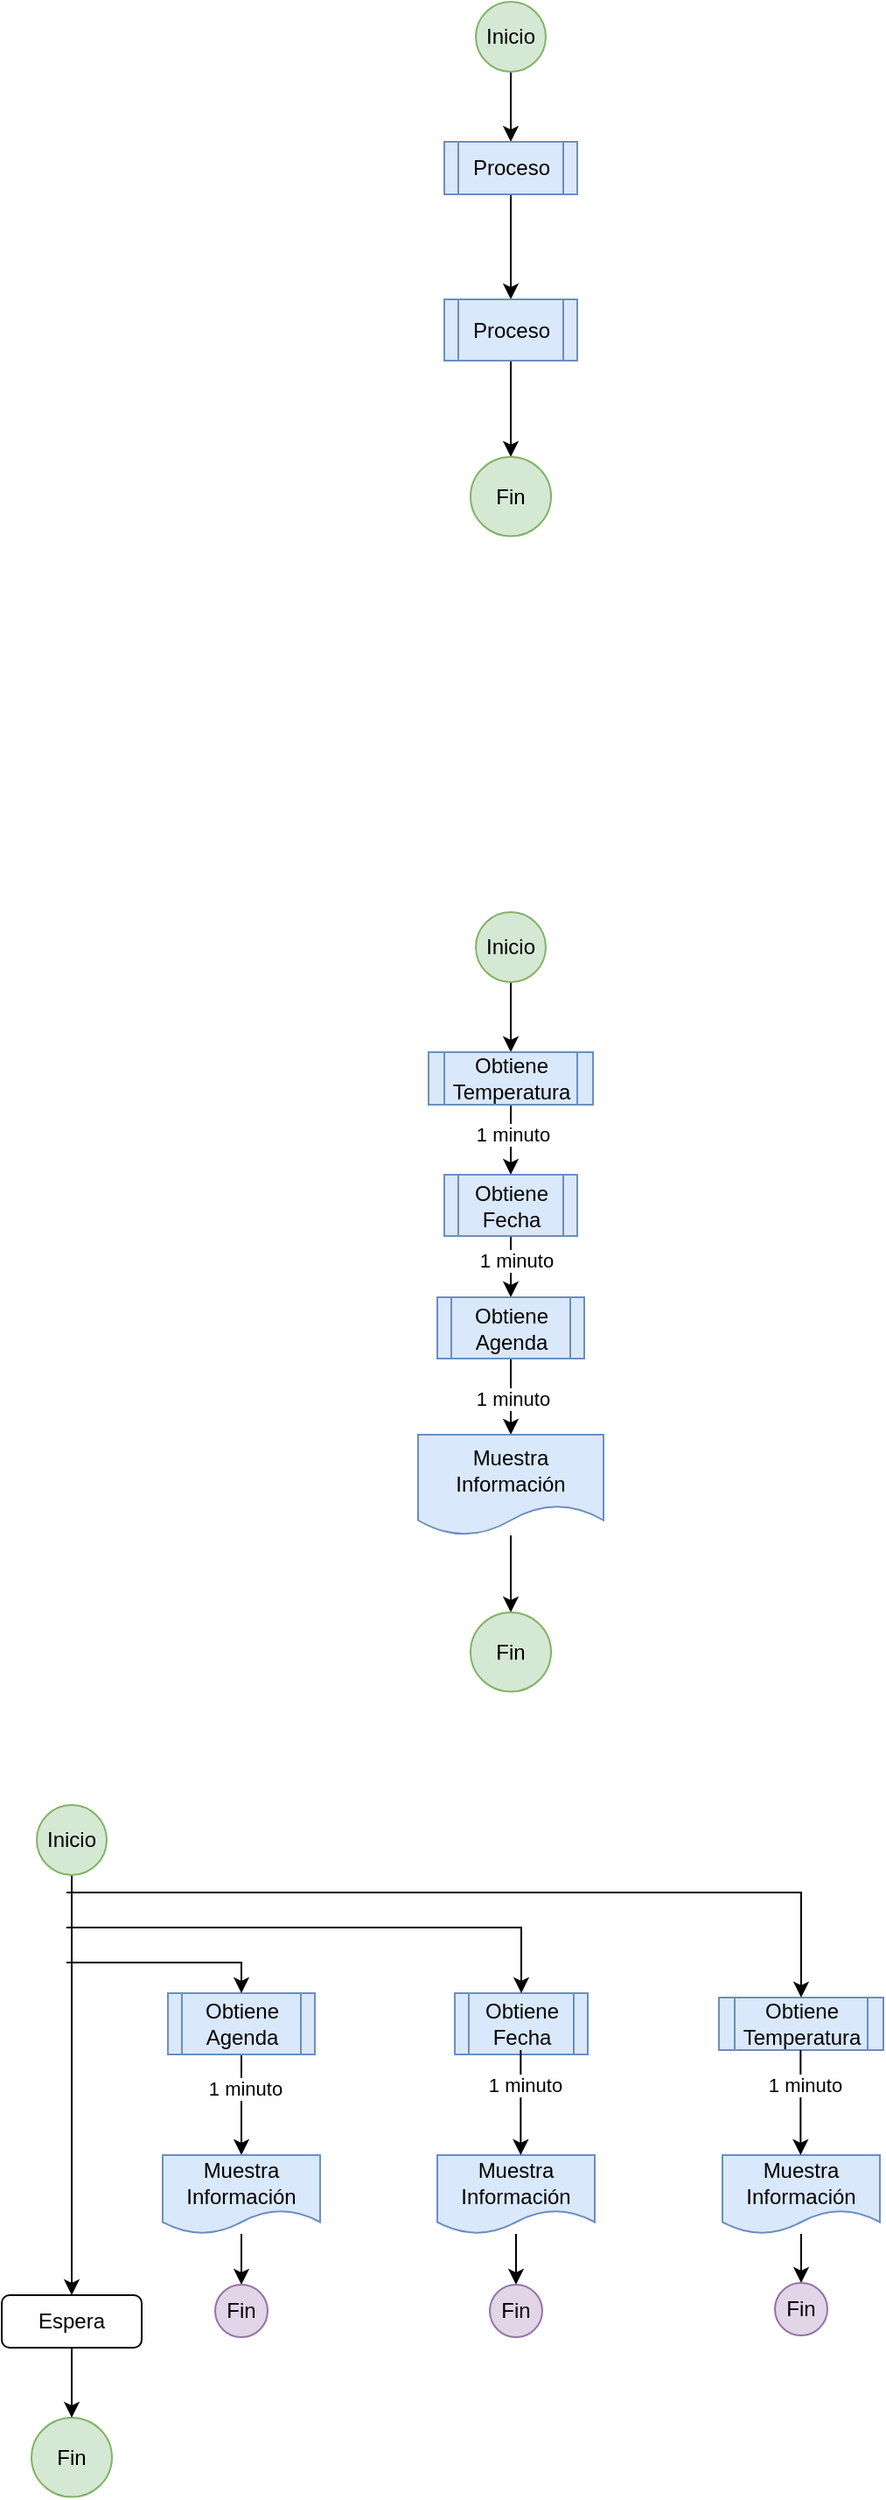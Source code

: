 <mxfile version="24.7.17">
  <diagram id="C5RBs43oDa-KdzZeNtuy" name="Page-1">
    <mxGraphModel dx="956" dy="1685" grid="1" gridSize="10" guides="1" tooltips="1" connect="1" arrows="1" fold="1" page="1" pageScale="1" pageWidth="827" pageHeight="1169" math="0" shadow="0">
      <root>
        <mxCell id="WIyWlLk6GJQsqaUBKTNV-0" />
        <mxCell id="WIyWlLk6GJQsqaUBKTNV-1" parent="WIyWlLk6GJQsqaUBKTNV-0" />
        <mxCell id="PEbqonXudRbsSx0Zb2l2-4" value="" style="edgeStyle=orthogonalEdgeStyle;rounded=0;orthogonalLoop=1;jettySize=auto;html=1;" edge="1" parent="WIyWlLk6GJQsqaUBKTNV-1" source="PEbqonXudRbsSx0Zb2l2-0" target="PEbqonXudRbsSx0Zb2l2-3">
          <mxGeometry relative="1" as="geometry" />
        </mxCell>
        <mxCell id="PEbqonXudRbsSx0Zb2l2-0" value="Inicio" style="ellipse;whiteSpace=wrap;html=1;aspect=fixed;fillColor=#d5e8d4;strokeColor=#82b366;" vertex="1" parent="WIyWlLk6GJQsqaUBKTNV-1">
          <mxGeometry x="414" y="40" width="40" height="40" as="geometry" />
        </mxCell>
        <mxCell id="PEbqonXudRbsSx0Zb2l2-8" value="" style="edgeStyle=orthogonalEdgeStyle;rounded=0;orthogonalLoop=1;jettySize=auto;html=1;" edge="1" parent="WIyWlLk6GJQsqaUBKTNV-1" source="PEbqonXudRbsSx0Zb2l2-3" target="PEbqonXudRbsSx0Zb2l2-7">
          <mxGeometry relative="1" as="geometry" />
        </mxCell>
        <mxCell id="PEbqonXudRbsSx0Zb2l2-19" value="1 minuto" style="edgeLabel;html=1;align=center;verticalAlign=middle;resizable=0;points=[];" vertex="1" connectable="0" parent="PEbqonXudRbsSx0Zb2l2-8">
          <mxGeometry x="-0.167" y="1" relative="1" as="geometry">
            <mxPoint as="offset" />
          </mxGeometry>
        </mxCell>
        <mxCell id="PEbqonXudRbsSx0Zb2l2-3" value="Obtiene Temperatura" style="shape=process;whiteSpace=wrap;html=1;backgroundOutline=1;fillColor=#dae8fc;strokeColor=#6c8ebf;" vertex="1" parent="WIyWlLk6GJQsqaUBKTNV-1">
          <mxGeometry x="387" y="120" width="94" height="30" as="geometry" />
        </mxCell>
        <mxCell id="PEbqonXudRbsSx0Zb2l2-10" value="" style="edgeStyle=orthogonalEdgeStyle;rounded=0;orthogonalLoop=1;jettySize=auto;html=1;" edge="1" parent="WIyWlLk6GJQsqaUBKTNV-1" source="PEbqonXudRbsSx0Zb2l2-7" target="PEbqonXudRbsSx0Zb2l2-9">
          <mxGeometry relative="1" as="geometry" />
        </mxCell>
        <mxCell id="PEbqonXudRbsSx0Zb2l2-18" value="1 minuto" style="edgeLabel;html=1;align=center;verticalAlign=middle;resizable=0;points=[];" vertex="1" connectable="0" parent="PEbqonXudRbsSx0Zb2l2-10">
          <mxGeometry x="-0.393" y="3" relative="1" as="geometry">
            <mxPoint as="offset" />
          </mxGeometry>
        </mxCell>
        <mxCell id="PEbqonXudRbsSx0Zb2l2-7" value="Obtiene Fecha" style="shape=process;whiteSpace=wrap;html=1;backgroundOutline=1;fillColor=#dae8fc;strokeColor=#6c8ebf;" vertex="1" parent="WIyWlLk6GJQsqaUBKTNV-1">
          <mxGeometry x="396" y="190" width="76" height="35" as="geometry" />
        </mxCell>
        <mxCell id="PEbqonXudRbsSx0Zb2l2-17" value="" style="edgeStyle=orthogonalEdgeStyle;rounded=0;orthogonalLoop=1;jettySize=auto;html=1;" edge="1" parent="WIyWlLk6GJQsqaUBKTNV-1" source="PEbqonXudRbsSx0Zb2l2-9" target="PEbqonXudRbsSx0Zb2l2-16">
          <mxGeometry relative="1" as="geometry" />
        </mxCell>
        <mxCell id="PEbqonXudRbsSx0Zb2l2-20" value="1 minuto" style="edgeLabel;html=1;align=center;verticalAlign=middle;resizable=0;points=[];" vertex="1" connectable="0" parent="PEbqonXudRbsSx0Zb2l2-17">
          <mxGeometry x="0.058" y="1" relative="1" as="geometry">
            <mxPoint as="offset" />
          </mxGeometry>
        </mxCell>
        <mxCell id="PEbqonXudRbsSx0Zb2l2-9" value="Obtiene Agenda" style="shape=process;whiteSpace=wrap;html=1;backgroundOutline=1;fillColor=#dae8fc;strokeColor=#6c8ebf;" vertex="1" parent="WIyWlLk6GJQsqaUBKTNV-1">
          <mxGeometry x="392" y="260" width="84" height="35" as="geometry" />
        </mxCell>
        <mxCell id="PEbqonXudRbsSx0Zb2l2-22" value="" style="edgeStyle=orthogonalEdgeStyle;rounded=0;orthogonalLoop=1;jettySize=auto;html=1;" edge="1" parent="WIyWlLk6GJQsqaUBKTNV-1" source="PEbqonXudRbsSx0Zb2l2-16" target="PEbqonXudRbsSx0Zb2l2-21">
          <mxGeometry relative="1" as="geometry" />
        </mxCell>
        <mxCell id="PEbqonXudRbsSx0Zb2l2-16" value="Muestra Información" style="shape=document;whiteSpace=wrap;html=1;boundedLbl=1;fillColor=#dae8fc;strokeColor=#6c8ebf;" vertex="1" parent="WIyWlLk6GJQsqaUBKTNV-1">
          <mxGeometry x="381" y="338.5" width="106" height="57.5" as="geometry" />
        </mxCell>
        <mxCell id="PEbqonXudRbsSx0Zb2l2-21" value="Fin" style="ellipse;whiteSpace=wrap;html=1;fillColor=#d5e8d4;strokeColor=#82b366;" vertex="1" parent="WIyWlLk6GJQsqaUBKTNV-1">
          <mxGeometry x="411" y="440" width="46" height="45.25" as="geometry" />
        </mxCell>
        <mxCell id="PEbqonXudRbsSx0Zb2l2-37" value="" style="edgeStyle=orthogonalEdgeStyle;rounded=0;orthogonalLoop=1;jettySize=auto;html=1;" edge="1" parent="WIyWlLk6GJQsqaUBKTNV-1" source="PEbqonXudRbsSx0Zb2l2-38" target="PEbqonXudRbsSx0Zb2l2-41">
          <mxGeometry relative="1" as="geometry" />
        </mxCell>
        <mxCell id="PEbqonXudRbsSx0Zb2l2-38" value="Inicio" style="ellipse;whiteSpace=wrap;html=1;aspect=fixed;fillColor=#d5e8d4;strokeColor=#82b366;" vertex="1" parent="WIyWlLk6GJQsqaUBKTNV-1">
          <mxGeometry x="414" y="-480" width="40" height="40" as="geometry" />
        </mxCell>
        <mxCell id="PEbqonXudRbsSx0Zb2l2-39" value="" style="edgeStyle=orthogonalEdgeStyle;rounded=0;orthogonalLoop=1;jettySize=auto;html=1;entryX=0.5;entryY=0;entryDx=0;entryDy=0;" edge="1" parent="WIyWlLk6GJQsqaUBKTNV-1" source="PEbqonXudRbsSx0Zb2l2-41" target="PEbqonXudRbsSx0Zb2l2-47">
          <mxGeometry relative="1" as="geometry">
            <mxPoint x="434" y="-330" as="targetPoint" />
          </mxGeometry>
        </mxCell>
        <mxCell id="PEbqonXudRbsSx0Zb2l2-41" value="Proceso" style="shape=process;whiteSpace=wrap;html=1;backgroundOutline=1;fillColor=#dae8fc;strokeColor=#6c8ebf;" vertex="1" parent="WIyWlLk6GJQsqaUBKTNV-1">
          <mxGeometry x="396" y="-400" width="76" height="30" as="geometry" />
        </mxCell>
        <mxCell id="PEbqonXudRbsSx0Zb2l2-45" value="" style="edgeStyle=orthogonalEdgeStyle;rounded=0;orthogonalLoop=1;jettySize=auto;html=1;entryX=0.5;entryY=0;entryDx=0;entryDy=0;" edge="1" parent="WIyWlLk6GJQsqaUBKTNV-1" source="PEbqonXudRbsSx0Zb2l2-47" target="PEbqonXudRbsSx0Zb2l2-50">
          <mxGeometry relative="1" as="geometry">
            <mxPoint x="434" y="-200" as="targetPoint" />
          </mxGeometry>
        </mxCell>
        <mxCell id="PEbqonXudRbsSx0Zb2l2-47" value="Proceso" style="shape=process;whiteSpace=wrap;html=1;backgroundOutline=1;fillColor=#dae8fc;strokeColor=#6c8ebf;" vertex="1" parent="WIyWlLk6GJQsqaUBKTNV-1">
          <mxGeometry x="396" y="-310" width="76" height="35" as="geometry" />
        </mxCell>
        <mxCell id="PEbqonXudRbsSx0Zb2l2-50" value="Fin" style="ellipse;whiteSpace=wrap;html=1;fillColor=#d5e8d4;strokeColor=#82b366;" vertex="1" parent="WIyWlLk6GJQsqaUBKTNV-1">
          <mxGeometry x="411" y="-220" width="46" height="45.25" as="geometry" />
        </mxCell>
        <mxCell id="PEbqonXudRbsSx0Zb2l2-66" value="" style="edgeStyle=orthogonalEdgeStyle;rounded=0;orthogonalLoop=1;jettySize=auto;html=1;entryX=0.5;entryY=0;entryDx=0;entryDy=0;" edge="1" parent="WIyWlLk6GJQsqaUBKTNV-1" source="PEbqonXudRbsSx0Zb2l2-67" target="PEbqonXudRbsSx0Zb2l2-80">
          <mxGeometry relative="1" as="geometry" />
        </mxCell>
        <mxCell id="PEbqonXudRbsSx0Zb2l2-67" value="Inicio" style="ellipse;whiteSpace=wrap;html=1;aspect=fixed;fillColor=#d5e8d4;strokeColor=#82b366;" vertex="1" parent="WIyWlLk6GJQsqaUBKTNV-1">
          <mxGeometry x="163" y="550" width="40" height="40" as="geometry" />
        </mxCell>
        <mxCell id="PEbqonXudRbsSx0Zb2l2-87" value="" style="edgeStyle=orthogonalEdgeStyle;rounded=0;orthogonalLoop=1;jettySize=auto;html=1;exitX=0.5;exitY=1;exitDx=0;exitDy=0;" edge="1" parent="WIyWlLk6GJQsqaUBKTNV-1" source="PEbqonXudRbsSx0Zb2l2-76" target="PEbqonXudRbsSx0Zb2l2-86">
          <mxGeometry relative="1" as="geometry">
            <mxPoint x="240" y="720" as="sourcePoint" />
          </mxGeometry>
        </mxCell>
        <mxCell id="PEbqonXudRbsSx0Zb2l2-90" value="&lt;div&gt;1 minuto&lt;/div&gt;" style="edgeLabel;html=1;align=center;verticalAlign=middle;resizable=0;points=[];" vertex="1" connectable="0" parent="PEbqonXudRbsSx0Zb2l2-87">
          <mxGeometry x="-0.344" y="2" relative="1" as="geometry">
            <mxPoint as="offset" />
          </mxGeometry>
        </mxCell>
        <mxCell id="PEbqonXudRbsSx0Zb2l2-70" value="Obtiene Temperatura" style="shape=process;whiteSpace=wrap;html=1;backgroundOutline=1;fillColor=#dae8fc;strokeColor=#6c8ebf;" vertex="1" parent="WIyWlLk6GJQsqaUBKTNV-1">
          <mxGeometry x="553" y="660" width="94" height="30" as="geometry" />
        </mxCell>
        <mxCell id="PEbqonXudRbsSx0Zb2l2-73" value="Obtiene Fecha" style="shape=process;whiteSpace=wrap;html=1;backgroundOutline=1;fillColor=#dae8fc;strokeColor=#6c8ebf;" vertex="1" parent="WIyWlLk6GJQsqaUBKTNV-1">
          <mxGeometry x="402" y="657.5" width="76" height="35" as="geometry" />
        </mxCell>
        <mxCell id="PEbqonXudRbsSx0Zb2l2-76" value="Obtiene Agenda" style="shape=process;whiteSpace=wrap;html=1;backgroundOutline=1;fillColor=#dae8fc;strokeColor=#6c8ebf;" vertex="1" parent="WIyWlLk6GJQsqaUBKTNV-1">
          <mxGeometry x="238" y="657.5" width="84" height="35" as="geometry" />
        </mxCell>
        <mxCell id="PEbqonXudRbsSx0Zb2l2-79" value="Fin" style="ellipse;whiteSpace=wrap;html=1;fillColor=#d5e8d4;strokeColor=#82b366;" vertex="1" parent="WIyWlLk6GJQsqaUBKTNV-1">
          <mxGeometry x="160" y="900" width="46" height="45.25" as="geometry" />
        </mxCell>
        <mxCell id="PEbqonXudRbsSx0Zb2l2-81" style="edgeStyle=orthogonalEdgeStyle;rounded=0;orthogonalLoop=1;jettySize=auto;html=1;" edge="1" parent="WIyWlLk6GJQsqaUBKTNV-1" source="PEbqonXudRbsSx0Zb2l2-80" target="PEbqonXudRbsSx0Zb2l2-79">
          <mxGeometry relative="1" as="geometry" />
        </mxCell>
        <mxCell id="PEbqonXudRbsSx0Zb2l2-80" value="Espera" style="rounded=1;whiteSpace=wrap;html=1;" vertex="1" parent="WIyWlLk6GJQsqaUBKTNV-1">
          <mxGeometry x="143" y="830" width="80" height="30" as="geometry" />
        </mxCell>
        <mxCell id="PEbqonXudRbsSx0Zb2l2-82" value="" style="endArrow=classic;html=1;rounded=0;entryX=0.5;entryY=0;entryDx=0;entryDy=0;" edge="1" parent="WIyWlLk6GJQsqaUBKTNV-1" target="PEbqonXudRbsSx0Zb2l2-76">
          <mxGeometry width="50" height="50" relative="1" as="geometry">
            <mxPoint x="180" y="640" as="sourcePoint" />
            <mxPoint x="253" y="620" as="targetPoint" />
            <Array as="points">
              <mxPoint x="280" y="640" />
            </Array>
          </mxGeometry>
        </mxCell>
        <mxCell id="PEbqonXudRbsSx0Zb2l2-84" value="" style="endArrow=classic;html=1;rounded=0;entryX=0.5;entryY=0;entryDx=0;entryDy=0;" edge="1" parent="WIyWlLk6GJQsqaUBKTNV-1" target="PEbqonXudRbsSx0Zb2l2-73">
          <mxGeometry width="50" height="50" relative="1" as="geometry">
            <mxPoint x="180" y="620" as="sourcePoint" />
            <mxPoint x="410" y="660" as="targetPoint" />
            <Array as="points">
              <mxPoint x="440" y="620" />
            </Array>
          </mxGeometry>
        </mxCell>
        <mxCell id="PEbqonXudRbsSx0Zb2l2-85" value="" style="endArrow=classic;html=1;rounded=0;entryX=0.5;entryY=0;entryDx=0;entryDy=0;" edge="1" parent="WIyWlLk6GJQsqaUBKTNV-1" target="PEbqonXudRbsSx0Zb2l2-70">
          <mxGeometry width="50" height="50" relative="1" as="geometry">
            <mxPoint x="180" y="600" as="sourcePoint" />
            <mxPoint x="440" y="657.5" as="targetPoint" />
            <Array as="points">
              <mxPoint x="600" y="600" />
            </Array>
          </mxGeometry>
        </mxCell>
        <mxCell id="PEbqonXudRbsSx0Zb2l2-96" value="" style="edgeStyle=orthogonalEdgeStyle;rounded=0;orthogonalLoop=1;jettySize=auto;html=1;" edge="1" parent="WIyWlLk6GJQsqaUBKTNV-1" source="PEbqonXudRbsSx0Zb2l2-86" target="PEbqonXudRbsSx0Zb2l2-95">
          <mxGeometry relative="1" as="geometry" />
        </mxCell>
        <mxCell id="PEbqonXudRbsSx0Zb2l2-86" value="Muestra Información" style="shape=document;whiteSpace=wrap;html=1;boundedLbl=1;fillColor=#dae8fc;strokeColor=#6c8ebf;" vertex="1" parent="WIyWlLk6GJQsqaUBKTNV-1">
          <mxGeometry x="235" y="750" width="90" height="45" as="geometry" />
        </mxCell>
        <mxCell id="PEbqonXudRbsSx0Zb2l2-105" style="edgeStyle=orthogonalEdgeStyle;rounded=0;orthogonalLoop=1;jettySize=auto;html=1;entryX=0.5;entryY=0;entryDx=0;entryDy=0;" edge="1" parent="WIyWlLk6GJQsqaUBKTNV-1" source="PEbqonXudRbsSx0Zb2l2-88" target="PEbqonXudRbsSx0Zb2l2-102">
          <mxGeometry relative="1" as="geometry" />
        </mxCell>
        <mxCell id="PEbqonXudRbsSx0Zb2l2-88" value="Muestra Información" style="shape=document;whiteSpace=wrap;html=1;boundedLbl=1;fillColor=#dae8fc;strokeColor=#6c8ebf;" vertex="1" parent="WIyWlLk6GJQsqaUBKTNV-1">
          <mxGeometry x="392" y="750" width="90" height="45" as="geometry" />
        </mxCell>
        <mxCell id="PEbqonXudRbsSx0Zb2l2-106" style="edgeStyle=orthogonalEdgeStyle;rounded=0;orthogonalLoop=1;jettySize=auto;html=1;entryX=0.5;entryY=0;entryDx=0;entryDy=0;" edge="1" parent="WIyWlLk6GJQsqaUBKTNV-1" source="PEbqonXudRbsSx0Zb2l2-89" target="PEbqonXudRbsSx0Zb2l2-104">
          <mxGeometry relative="1" as="geometry" />
        </mxCell>
        <mxCell id="PEbqonXudRbsSx0Zb2l2-89" value="Muestra Información" style="shape=document;whiteSpace=wrap;html=1;boundedLbl=1;fillColor=#dae8fc;strokeColor=#6c8ebf;" vertex="1" parent="WIyWlLk6GJQsqaUBKTNV-1">
          <mxGeometry x="555" y="750" width="90" height="45" as="geometry" />
        </mxCell>
        <mxCell id="PEbqonXudRbsSx0Zb2l2-91" value="" style="edgeStyle=orthogonalEdgeStyle;rounded=0;orthogonalLoop=1;jettySize=auto;html=1;" edge="1" parent="WIyWlLk6GJQsqaUBKTNV-1">
          <mxGeometry relative="1" as="geometry">
            <mxPoint x="439.67" y="690" as="sourcePoint" />
            <mxPoint x="439.67" y="750" as="targetPoint" />
          </mxGeometry>
        </mxCell>
        <mxCell id="PEbqonXudRbsSx0Zb2l2-92" value="&lt;div&gt;1 minuto&lt;/div&gt;" style="edgeLabel;html=1;align=center;verticalAlign=middle;resizable=0;points=[];" vertex="1" connectable="0" parent="PEbqonXudRbsSx0Zb2l2-91">
          <mxGeometry x="-0.344" y="2" relative="1" as="geometry">
            <mxPoint as="offset" />
          </mxGeometry>
        </mxCell>
        <mxCell id="PEbqonXudRbsSx0Zb2l2-93" value="" style="edgeStyle=orthogonalEdgeStyle;rounded=0;orthogonalLoop=1;jettySize=auto;html=1;" edge="1" parent="WIyWlLk6GJQsqaUBKTNV-1">
          <mxGeometry relative="1" as="geometry">
            <mxPoint x="599.67" y="690" as="sourcePoint" />
            <mxPoint x="599.67" y="750" as="targetPoint" />
          </mxGeometry>
        </mxCell>
        <mxCell id="PEbqonXudRbsSx0Zb2l2-94" value="&lt;div&gt;1 minuto&lt;/div&gt;" style="edgeLabel;html=1;align=center;verticalAlign=middle;resizable=0;points=[];" vertex="1" connectable="0" parent="PEbqonXudRbsSx0Zb2l2-93">
          <mxGeometry x="-0.344" y="2" relative="1" as="geometry">
            <mxPoint as="offset" />
          </mxGeometry>
        </mxCell>
        <mxCell id="PEbqonXudRbsSx0Zb2l2-95" value="&lt;div&gt;Fin&lt;/div&gt;" style="ellipse;whiteSpace=wrap;html=1;fillColor=#e1d5e7;strokeColor=#9673a6;" vertex="1" parent="WIyWlLk6GJQsqaUBKTNV-1">
          <mxGeometry x="265" y="824" width="30" height="30" as="geometry" />
        </mxCell>
        <mxCell id="PEbqonXudRbsSx0Zb2l2-102" value="&lt;div&gt;Fin&lt;/div&gt;" style="ellipse;whiteSpace=wrap;html=1;fillColor=#e1d5e7;strokeColor=#9673a6;" vertex="1" parent="WIyWlLk6GJQsqaUBKTNV-1">
          <mxGeometry x="422" y="824" width="30" height="30" as="geometry" />
        </mxCell>
        <mxCell id="PEbqonXudRbsSx0Zb2l2-104" value="&lt;div&gt;Fin&lt;/div&gt;" style="ellipse;whiteSpace=wrap;html=1;fillColor=#e1d5e7;strokeColor=#9673a6;" vertex="1" parent="WIyWlLk6GJQsqaUBKTNV-1">
          <mxGeometry x="585" y="823" width="30" height="30" as="geometry" />
        </mxCell>
      </root>
    </mxGraphModel>
  </diagram>
</mxfile>
